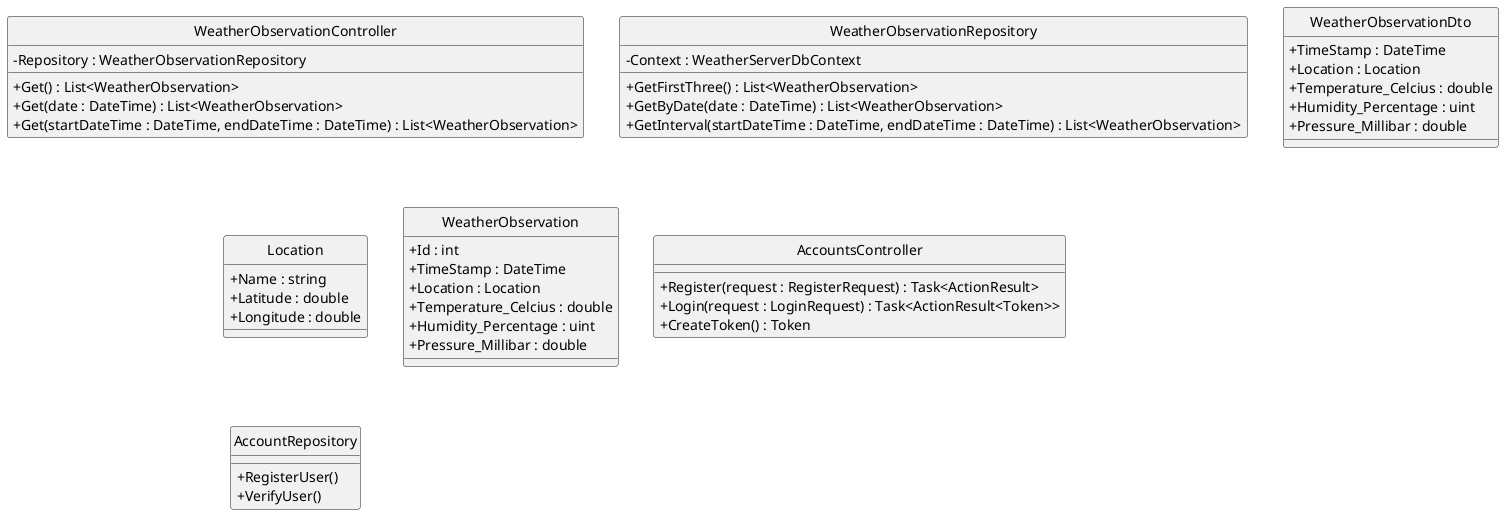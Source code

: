 @startuml
skinparam classAttributeIconSize 0
hide circle
skinparam shadowing false



class WeatherObservationController{
    - Repository : WeatherObservationRepository
    + Get() : List<WeatherObservation>
    + Get(date : DateTime) : List<WeatherObservation>
    + Get(startDateTime : DateTime, endDateTime : DateTime) : List<WeatherObservation>
}

class WeatherObservationRepository{
    -Context : WeatherServerDbContext
    + GetFirstThree() : List<WeatherObservation>
    + GetByDate(date : DateTime) : List<WeatherObservation>
    + GetInterval(startDateTime : DateTime, endDateTime : DateTime) : List<WeatherObservation>
}


class WeatherObservationDto{
    + TimeStamp : DateTime
    + Location : Location
    + Temperature_Celcius : double
    + Humidity_Percentage : uint
    + Pressure_Millibar : double
}

class Location {
    +Name : string
    +Latitude : double
    +Longitude : double
}

class WeatherObservation{
    + Id : int
    + TimeStamp : DateTime
    + Location : Location
    + Temperature_Celcius : double
    + Humidity_Percentage : uint
    + Pressure_Millibar : double
}

class AccountsController{
    + Register(request : RegisterRequest) : Task<ActionResult>
    + Login(request : LoginRequest) : Task<ActionResult<Token>>
    + CreateToken() : Token
}


class AccountRepository{
    + RegisterUser()
    + VerifyUser()
}



@enduml